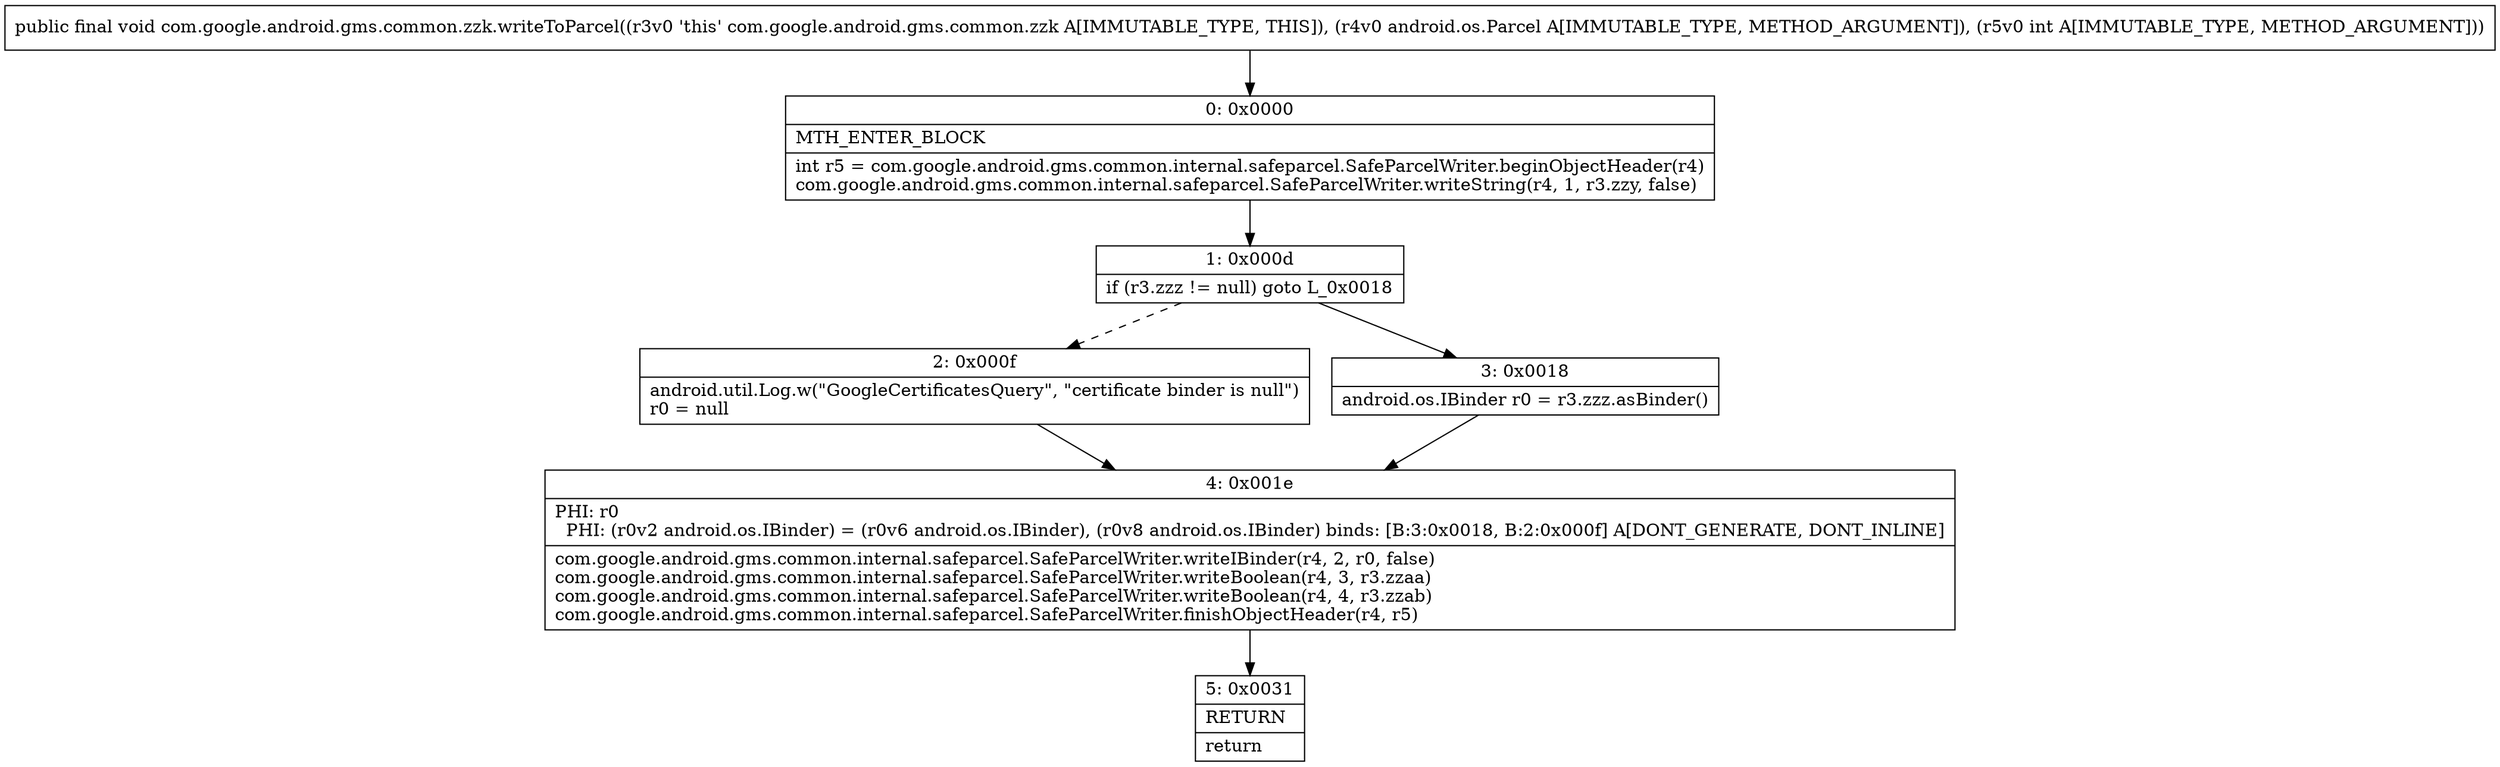 digraph "CFG forcom.google.android.gms.common.zzk.writeToParcel(Landroid\/os\/Parcel;I)V" {
Node_0 [shape=record,label="{0\:\ 0x0000|MTH_ENTER_BLOCK\l|int r5 = com.google.android.gms.common.internal.safeparcel.SafeParcelWriter.beginObjectHeader(r4)\lcom.google.android.gms.common.internal.safeparcel.SafeParcelWriter.writeString(r4, 1, r3.zzy, false)\l}"];
Node_1 [shape=record,label="{1\:\ 0x000d|if (r3.zzz != null) goto L_0x0018\l}"];
Node_2 [shape=record,label="{2\:\ 0x000f|android.util.Log.w(\"GoogleCertificatesQuery\", \"certificate binder is null\")\lr0 = null\l}"];
Node_3 [shape=record,label="{3\:\ 0x0018|android.os.IBinder r0 = r3.zzz.asBinder()\l}"];
Node_4 [shape=record,label="{4\:\ 0x001e|PHI: r0 \l  PHI: (r0v2 android.os.IBinder) = (r0v6 android.os.IBinder), (r0v8 android.os.IBinder) binds: [B:3:0x0018, B:2:0x000f] A[DONT_GENERATE, DONT_INLINE]\l|com.google.android.gms.common.internal.safeparcel.SafeParcelWriter.writeIBinder(r4, 2, r0, false)\lcom.google.android.gms.common.internal.safeparcel.SafeParcelWriter.writeBoolean(r4, 3, r3.zzaa)\lcom.google.android.gms.common.internal.safeparcel.SafeParcelWriter.writeBoolean(r4, 4, r3.zzab)\lcom.google.android.gms.common.internal.safeparcel.SafeParcelWriter.finishObjectHeader(r4, r5)\l}"];
Node_5 [shape=record,label="{5\:\ 0x0031|RETURN\l|return\l}"];
MethodNode[shape=record,label="{public final void com.google.android.gms.common.zzk.writeToParcel((r3v0 'this' com.google.android.gms.common.zzk A[IMMUTABLE_TYPE, THIS]), (r4v0 android.os.Parcel A[IMMUTABLE_TYPE, METHOD_ARGUMENT]), (r5v0 int A[IMMUTABLE_TYPE, METHOD_ARGUMENT])) }"];
MethodNode -> Node_0;
Node_0 -> Node_1;
Node_1 -> Node_2[style=dashed];
Node_1 -> Node_3;
Node_2 -> Node_4;
Node_3 -> Node_4;
Node_4 -> Node_5;
}

